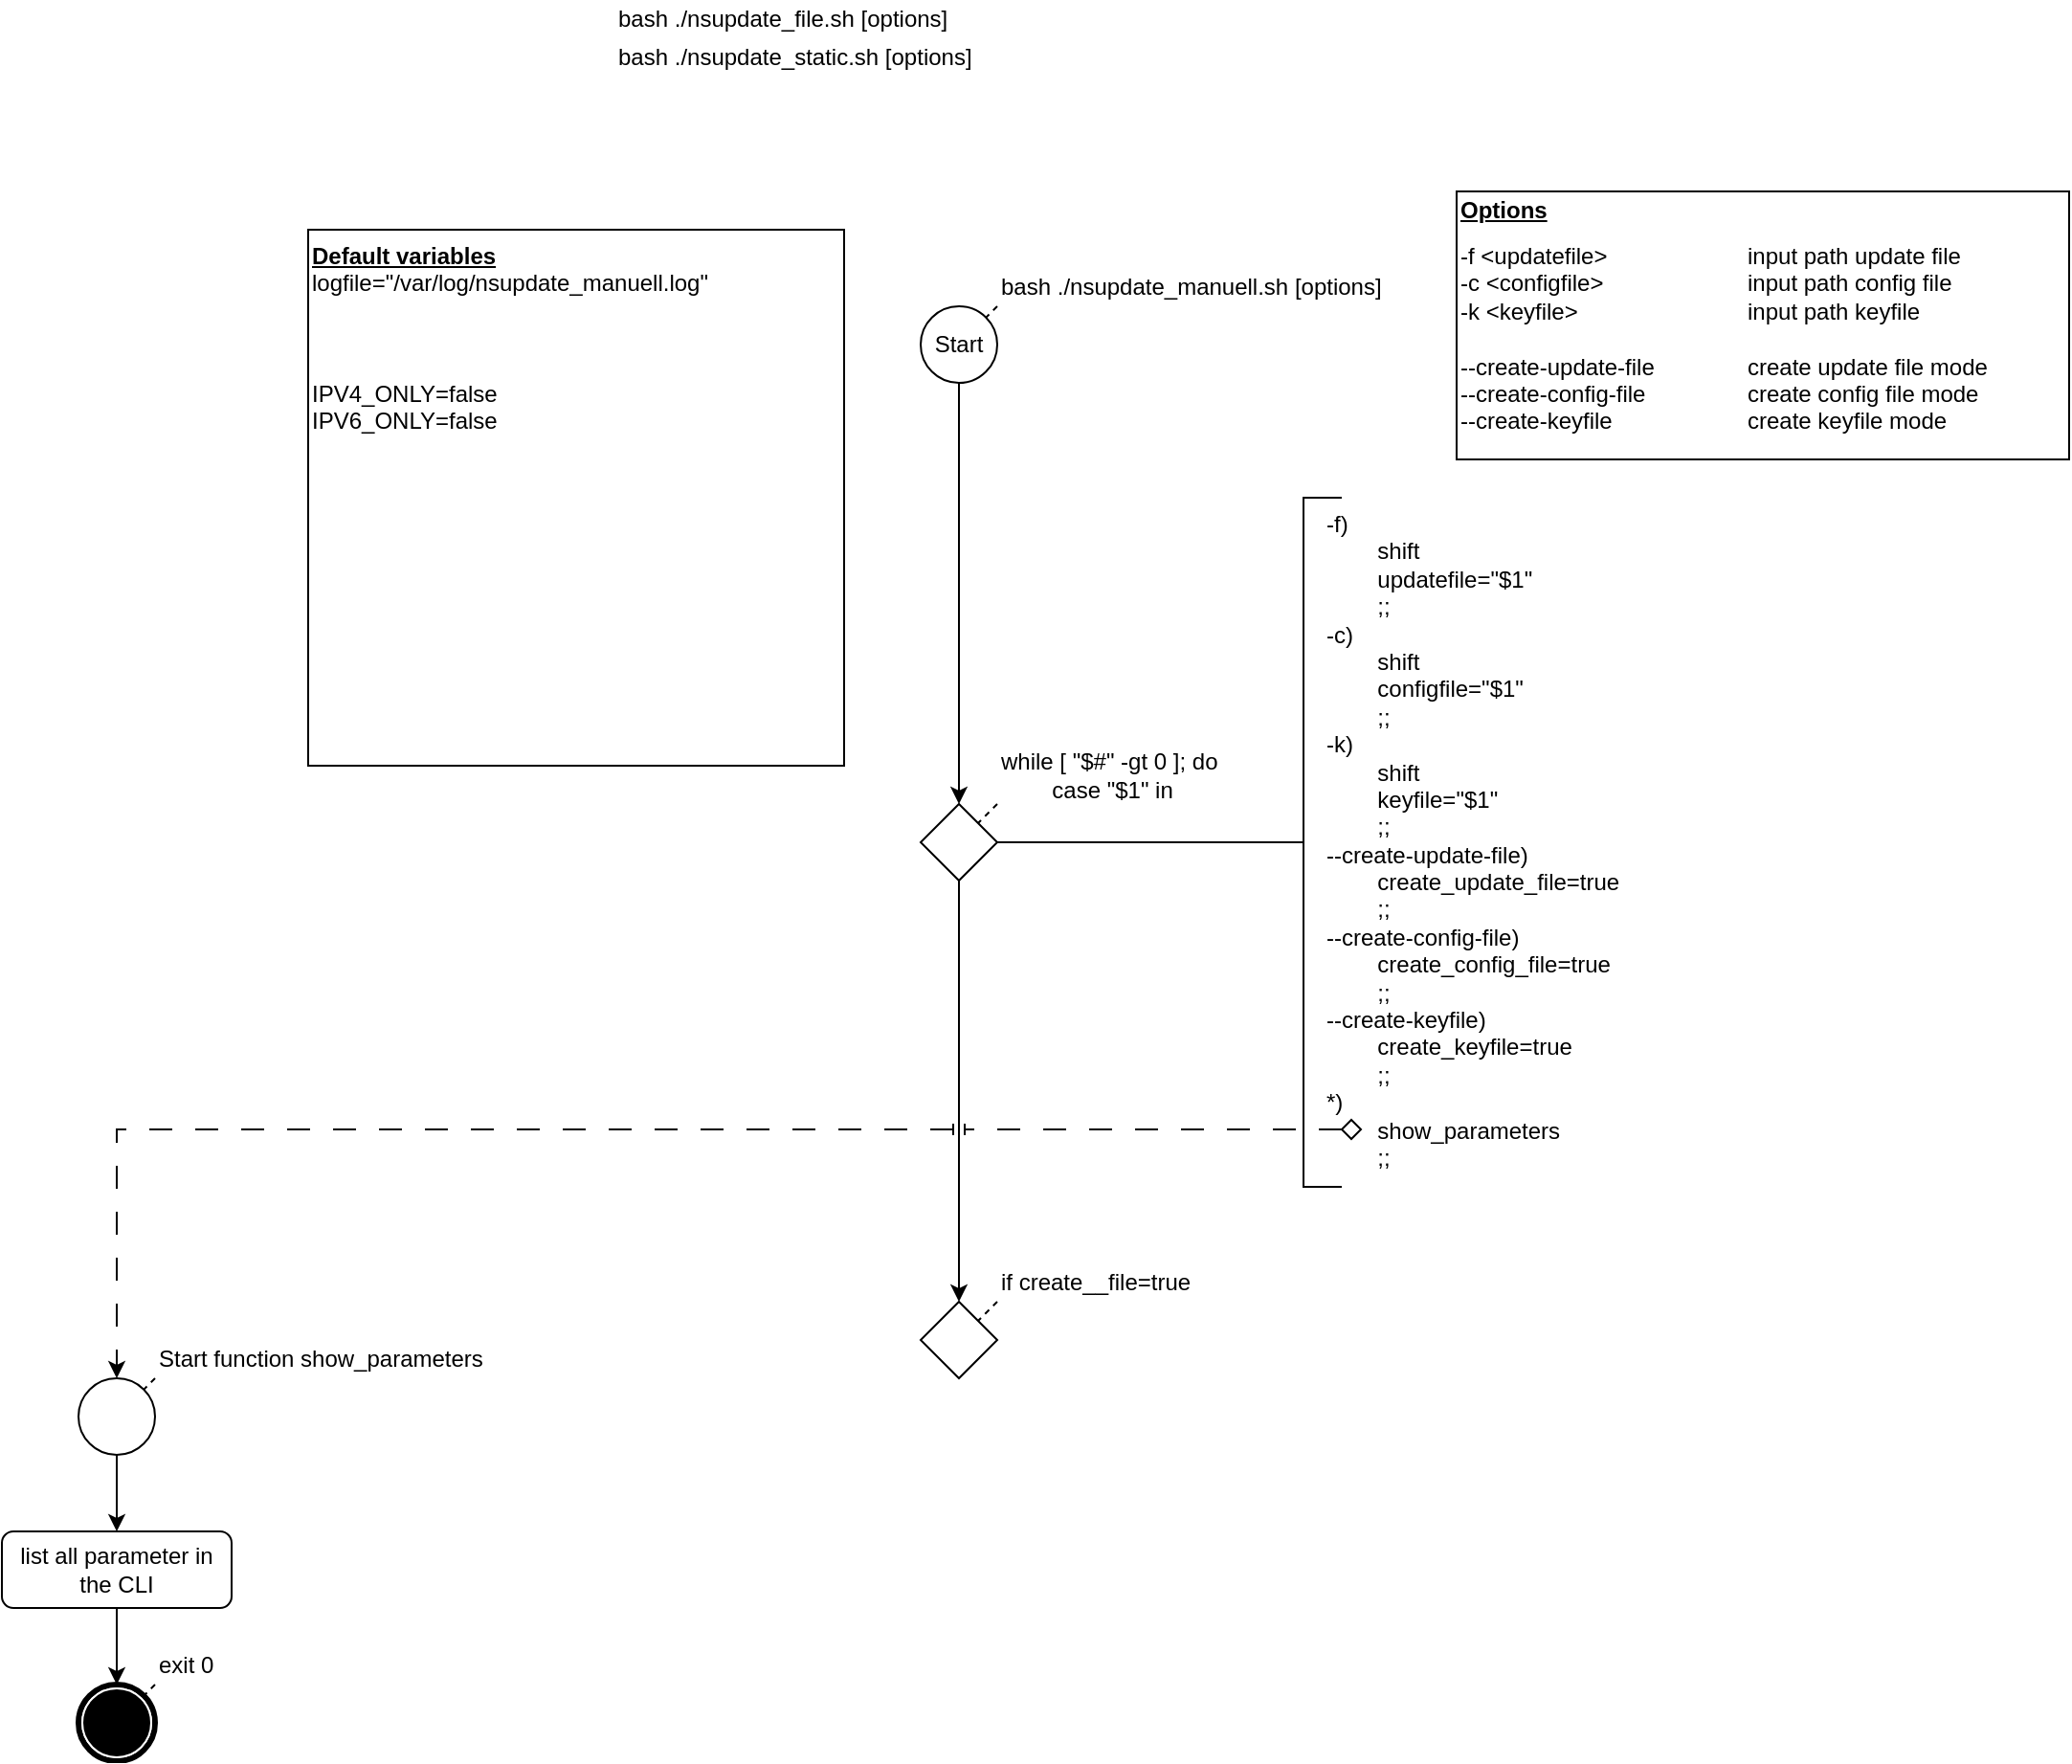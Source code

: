 <mxfile version="26.1.1">
  <diagram name="Page-1" id="XKas7Ry9cQRKl_HlRNVV">
    <mxGraphModel dx="576" dy="344" grid="1" gridSize="10" guides="1" tooltips="1" connect="1" arrows="1" fold="1" page="1" pageScale="1" pageWidth="3300" pageHeight="4681" math="0" shadow="0">
      <root>
        <mxCell id="0" />
        <mxCell id="1" parent="0" />
        <mxCell id="ZZgnZ1Gf2keI0aTrs-Yo-3" style="edgeStyle=orthogonalEdgeStyle;rounded=0;orthogonalLoop=1;jettySize=auto;html=1;exitX=0.5;exitY=1;exitDx=0;exitDy=0;exitPerimeter=0;entryX=0.5;entryY=0;entryDx=0;entryDy=0;" parent="1" source="ZZgnZ1Gf2keI0aTrs-Yo-1" target="ZZgnZ1Gf2keI0aTrs-Yo-19" edge="1">
          <mxGeometry relative="1" as="geometry">
            <mxPoint x="980" y="600" as="targetPoint" />
          </mxGeometry>
        </mxCell>
        <mxCell id="ZZgnZ1Gf2keI0aTrs-Yo-6" value="bash ./nsupdate_manuell.sh [options]" style="text;html=1;align=left;verticalAlign=middle;whiteSpace=wrap;rounded=0;" parent="1" vertex="1">
          <mxGeometry x="1000" y="460" width="210" height="20" as="geometry" />
        </mxCell>
        <mxCell id="ZZgnZ1Gf2keI0aTrs-Yo-7" style="rounded=0;orthogonalLoop=1;jettySize=auto;html=1;exitX=0;exitY=1;exitDx=0;exitDy=0;entryX=0.855;entryY=0.145;entryDx=0;entryDy=0;entryPerimeter=0;endArrow=none;startFill=0;dashed=1;" parent="1" source="ZZgnZ1Gf2keI0aTrs-Yo-6" target="ZZgnZ1Gf2keI0aTrs-Yo-1" edge="1">
          <mxGeometry relative="1" as="geometry" />
        </mxCell>
        <mxCell id="ZZgnZ1Gf2keI0aTrs-Yo-9" value="" style="group" parent="1" vertex="1" connectable="0">
          <mxGeometry x="960" y="480" width="40" height="40" as="geometry" />
        </mxCell>
        <mxCell id="ZZgnZ1Gf2keI0aTrs-Yo-1" value="" style="points=[[0.145,0.145,0],[0.5,0,0],[0.855,0.145,0],[1,0.5,0],[0.855,0.855,0],[0.5,1,0],[0.145,0.855,0],[0,0.5,0]];shape=mxgraph.bpmn.event;html=1;verticalLabelPosition=bottom;labelBackgroundColor=#ffffff;verticalAlign=top;align=center;perimeter=ellipsePerimeter;outlineConnect=0;aspect=fixed;outline=standard;symbol=general;" parent="ZZgnZ1Gf2keI0aTrs-Yo-9" vertex="1">
          <mxGeometry width="40" height="40" as="geometry" />
        </mxCell>
        <mxCell id="ZZgnZ1Gf2keI0aTrs-Yo-8" value="Start" style="text;html=1;align=center;verticalAlign=middle;whiteSpace=wrap;rounded=0;" parent="ZZgnZ1Gf2keI0aTrs-Yo-9" vertex="1">
          <mxGeometry x="5" y="10" width="30" height="20" as="geometry" />
        </mxCell>
        <mxCell id="ZZgnZ1Gf2keI0aTrs-Yo-12" value="&lt;div&gt;&lt;b&gt;&lt;u&gt;Default variables&lt;/u&gt;&lt;/b&gt;&lt;/div&gt;&lt;div&gt;logfile=&quot;/var/log/nsupdate_manuell.log&quot;&lt;/div&gt;&lt;div&gt;&lt;br&gt;&lt;/div&gt;&lt;div&gt;&lt;br&gt;&lt;/div&gt;&lt;div&gt;&lt;br&gt;&lt;/div&gt;&lt;div&gt;IPV4_ONLY=false&lt;/div&gt;&lt;div&gt;IPV6_ONLY=false&lt;/div&gt;&lt;div&gt;&lt;br&gt;&lt;/div&gt;" style="text;html=1;align=left;verticalAlign=top;whiteSpace=wrap;rounded=0;labelPosition=center;verticalLabelPosition=middle;strokeColor=default;" parent="1" vertex="1">
          <mxGeometry x="640" y="440" width="280" height="280" as="geometry" />
        </mxCell>
        <mxCell id="ZZgnZ1Gf2keI0aTrs-Yo-17" value="" style="group;strokeColor=default;" parent="1" vertex="1" connectable="0">
          <mxGeometry x="1240" y="420" width="320" height="140" as="geometry" />
        </mxCell>
        <mxCell id="ZZgnZ1Gf2keI0aTrs-Yo-10" value="&lt;div&gt;&lt;span style=&quot;background-color: transparent; color: light-dark(rgb(0, 0, 0), rgb(255, 255, 255));&quot;&gt;-f &amp;lt;updatefile&amp;gt;&lt;/span&gt;&lt;/div&gt;&lt;div&gt;&lt;span style=&quot;background-color: transparent; color: light-dark(rgb(0, 0, 0), rgb(255, 255, 255));&quot;&gt;-c &amp;lt;configfile&amp;gt;&lt;/span&gt;&lt;/div&gt;&lt;div&gt;-k &amp;lt;keyfile&amp;gt;&lt;/div&gt;&lt;div&gt;&lt;br&gt;&lt;/div&gt;&lt;div&gt;--create-update-file&lt;/div&gt;&lt;div&gt;--create-config-file&lt;/div&gt;&lt;div&gt;--create-keyfile&lt;/div&gt;" style="text;html=1;align=left;verticalAlign=top;whiteSpace=wrap;rounded=0;labelPosition=center;verticalLabelPosition=middle;" parent="ZZgnZ1Gf2keI0aTrs-Yo-17" vertex="1">
          <mxGeometry y="20" width="130" height="120" as="geometry" />
        </mxCell>
        <mxCell id="ZZgnZ1Gf2keI0aTrs-Yo-11" value="&lt;div&gt;input path update file&lt;/div&gt;&lt;div&gt;input path config file&lt;/div&gt;&lt;div&gt;input path keyfile&lt;/div&gt;&lt;div&gt;&lt;br&gt;&lt;/div&gt;&lt;div&gt;create update file mode&lt;/div&gt;&lt;div&gt;create config file mode&lt;/div&gt;&lt;div&gt;create keyfile mode&lt;/div&gt;" style="text;html=1;align=left;verticalAlign=top;whiteSpace=wrap;rounded=0;labelPosition=center;verticalLabelPosition=middle;" parent="ZZgnZ1Gf2keI0aTrs-Yo-17" vertex="1">
          <mxGeometry x="150" y="20" width="170" height="120" as="geometry" />
        </mxCell>
        <mxCell id="ZZgnZ1Gf2keI0aTrs-Yo-13" value="&lt;b&gt;&lt;u&gt;Options&lt;/u&gt;&lt;/b&gt;" style="text;html=1;align=left;verticalAlign=middle;whiteSpace=wrap;rounded=0;labelPosition=center;verticalLabelPosition=middle;" parent="ZZgnZ1Gf2keI0aTrs-Yo-17" vertex="1">
          <mxGeometry width="320" height="20" as="geometry" />
        </mxCell>
        <mxCell id="ZZgnZ1Gf2keI0aTrs-Yo-44" style="edgeStyle=orthogonalEdgeStyle;rounded=0;orthogonalLoop=1;jettySize=auto;html=1;exitX=0.5;exitY=1;exitDx=0;exitDy=0;entryX=0.5;entryY=0;entryDx=0;entryDy=0;" parent="1" source="ZZgnZ1Gf2keI0aTrs-Yo-19" target="ZZgnZ1Gf2keI0aTrs-Yo-41" edge="1">
          <mxGeometry relative="1" as="geometry">
            <mxPoint x="980" y="1050" as="targetPoint" />
          </mxGeometry>
        </mxCell>
        <mxCell id="ZZgnZ1Gf2keI0aTrs-Yo-19" value="" style="rhombus;whiteSpace=wrap;html=1;aspect=fixed;" parent="1" vertex="1">
          <mxGeometry x="960" y="740" width="40" height="40" as="geometry" />
        </mxCell>
        <mxCell id="ZZgnZ1Gf2keI0aTrs-Yo-20" value="&lt;div&gt;while [ &quot;$#&quot; -gt 0 ]; do&lt;/div&gt;&lt;div&gt;&amp;nbsp; &amp;nbsp; &amp;nbsp; &amp;nbsp; case &quot;$1&quot; in&lt;/div&gt;" style="text;html=1;align=left;verticalAlign=middle;whiteSpace=wrap;rounded=0;" parent="1" vertex="1">
          <mxGeometry x="1000" y="710" width="130" height="30" as="geometry" />
        </mxCell>
        <mxCell id="ZZgnZ1Gf2keI0aTrs-Yo-21" style="rounded=0;orthogonalLoop=1;jettySize=auto;html=1;exitX=0;exitY=1;exitDx=0;exitDy=0;entryX=1;entryY=0;entryDx=0;entryDy=0;endArrow=none;startFill=0;dashed=1;" parent="1" source="ZZgnZ1Gf2keI0aTrs-Yo-20" target="ZZgnZ1Gf2keI0aTrs-Yo-19" edge="1">
          <mxGeometry relative="1" as="geometry">
            <mxPoint x="994" y="576" as="targetPoint" />
          </mxGeometry>
        </mxCell>
        <mxCell id="ZZgnZ1Gf2keI0aTrs-Yo-28" value="" style="strokeWidth=1;html=1;shape=mxgraph.flowchart.annotation_2;align=left;labelPosition=right;pointerEvents=1;" parent="1" vertex="1">
          <mxGeometry x="1140" y="580" width="40" height="360" as="geometry" />
        </mxCell>
        <mxCell id="ZZgnZ1Gf2keI0aTrs-Yo-29" style="edgeStyle=orthogonalEdgeStyle;rounded=0;orthogonalLoop=1;jettySize=auto;html=1;exitX=1;exitY=0.5;exitDx=0;exitDy=0;entryX=0;entryY=0.5;entryDx=0;entryDy=0;entryPerimeter=0;endArrow=none;startFill=0;" parent="1" source="ZZgnZ1Gf2keI0aTrs-Yo-19" target="ZZgnZ1Gf2keI0aTrs-Yo-28" edge="1">
          <mxGeometry relative="1" as="geometry" />
        </mxCell>
        <mxCell id="ZZgnZ1Gf2keI0aTrs-Yo-31" value="-f)&lt;div&gt;&lt;span style=&quot;white-space: pre;&quot;&gt;&#x9;&lt;/span&gt;shift&lt;/div&gt;&lt;div&gt;&lt;span style=&quot;white-space: pre;&quot;&gt;&#x9;&lt;/span&gt;updatefile=&quot;$1&quot;&lt;br&gt;&lt;/div&gt;&lt;div&gt;&lt;span style=&quot;white-space: pre;&quot;&gt;&#x9;&lt;/span&gt;;;&lt;br&gt;&lt;/div&gt;&lt;div&gt;-c)&lt;/div&gt;&lt;div&gt;&lt;span style=&quot;white-space: pre;&quot;&gt;&#x9;&lt;/span&gt;&lt;span style=&quot;background-color: transparent; color: light-dark(rgb(0, 0, 0), rgb(255, 255, 255));&quot;&gt;shift&lt;/span&gt;&lt;/div&gt;&lt;div&gt;&lt;span style=&quot;background-color: transparent; color: light-dark(rgb(0, 0, 0), rgb(255, 255, 255)); white-space: pre;&quot;&gt;&#x9;&lt;/span&gt;configfile=&lt;span style=&quot;background-color: transparent; color: light-dark(rgb(0, 0, 0), rgb(255, 255, 255));&quot;&gt;&quot;&lt;/span&gt;$1&lt;span style=&quot;background-color: transparent; color: light-dark(rgb(0, 0, 0), rgb(255, 255, 255));&quot;&gt;&quot;&lt;/span&gt;&lt;br&gt;&lt;/div&gt;&lt;div&gt;&lt;div&gt;&lt;span style=&quot;white-space: pre;&quot;&gt;&#x9;&lt;/span&gt;;;&lt;br&gt;&lt;/div&gt;&lt;div&gt;-k)&lt;/div&gt;&lt;div&gt;&lt;span style=&quot;white-space: pre;&quot;&gt;&#x9;&lt;/span&gt;&lt;span style=&quot;background-color: transparent; color: light-dark(rgb(0, 0, 0), rgb(255, 255, 255));&quot;&gt;shift&lt;/span&gt;&lt;/div&gt;&lt;div&gt;&lt;span style=&quot;background-color: transparent; color: light-dark(rgb(0, 0, 0), rgb(255, 255, 255)); white-space: pre;&quot;&gt;&#x9;&lt;/span&gt;keyfile=&lt;span style=&quot;background-color: transparent; color: light-dark(rgb(0, 0, 0), rgb(255, 255, 255));&quot;&gt;&quot;&lt;/span&gt;$1&lt;span style=&quot;background-color: transparent; color: light-dark(rgb(0, 0, 0), rgb(255, 255, 255));&quot;&gt;&quot;&lt;/span&gt;&lt;/div&gt;&lt;/div&gt;&lt;div&gt;&lt;span style=&quot;background-color: transparent; color: light-dark(rgb(0, 0, 0), rgb(255, 255, 255));&quot;&gt;&lt;span style=&quot;white-space: pre;&quot;&gt;&#x9;&lt;/span&gt;;;&lt;/span&gt;&lt;/div&gt;&lt;div&gt;&lt;div&gt;&lt;div&gt;&lt;span style=&quot;background-color: transparent; color: light-dark(rgb(0, 0, 0), rgb(255, 255, 255));&quot;&gt;--create-update-file&lt;/span&gt;)&lt;/div&gt;&lt;div&gt;&lt;span style=&quot;background-color: transparent; color: light-dark(rgb(0, 0, 0), rgb(255, 255, 255)); white-space: pre;&quot;&gt;&#x9;&lt;/span&gt;create_update_file=&lt;span style=&quot;background-color: transparent; color: light-dark(rgb(0, 0, 0), rgb(255, 255, 255));&quot;&gt;true&lt;/span&gt;&lt;/div&gt;&lt;/div&gt;&lt;div&gt;&lt;span style=&quot;background-color: transparent; color: light-dark(rgb(0, 0, 0), rgb(255, 255, 255));&quot;&gt;&lt;span style=&quot;white-space: pre;&quot;&gt;&#x9;&lt;/span&gt;;;&lt;/span&gt;&lt;/div&gt;&lt;/div&gt;&lt;div&gt;&lt;div&gt;&lt;div&gt;&lt;span style=&quot;background-color: transparent; color: light-dark(rgb(0, 0, 0), rgb(255, 255, 255));&quot;&gt;--create-config-file&lt;/span&gt;)&lt;/div&gt;&lt;div&gt;&lt;span style=&quot;background-color: transparent; color: light-dark(rgb(0, 0, 0), rgb(255, 255, 255)); white-space: pre;&quot;&gt;&#x9;&lt;/span&gt;&lt;span style=&quot;background-color: transparent; color: light-dark(rgb(0, 0, 0), rgb(255, 255, 255));&quot;&gt;create_config_file&lt;/span&gt;&lt;span style=&quot;background-color: transparent; color: light-dark(rgb(0, 0, 0), rgb(255, 255, 255));&quot;&gt;=&lt;/span&gt;&lt;span style=&quot;background-color: transparent; color: light-dark(rgb(0, 0, 0), rgb(255, 255, 255));&quot;&gt;true&lt;/span&gt;&lt;/div&gt;&lt;/div&gt;&lt;div&gt;&lt;span style=&quot;background-color: transparent; color: light-dark(rgb(0, 0, 0), rgb(255, 255, 255));&quot;&gt;&lt;span style=&quot;white-space: pre;&quot;&gt;&#x9;&lt;/span&gt;;;&lt;/span&gt;&lt;/div&gt;&lt;/div&gt;&lt;div&gt;&lt;div&gt;&lt;div&gt;&lt;span style=&quot;background-color: transparent; color: light-dark(rgb(0, 0, 0), rgb(255, 255, 255));&quot;&gt;--create-keyfile&lt;/span&gt;&lt;span style=&quot;background-color: transparent; color: light-dark(rgb(0, 0, 0), rgb(255, 255, 255));&quot;&gt;)&lt;/span&gt;&lt;/div&gt;&lt;div&gt;&lt;span style=&quot;background-color: transparent; color: light-dark(rgb(0, 0, 0), rgb(255, 255, 255)); white-space: pre;&quot;&gt;&#x9;&lt;/span&gt;&lt;span style=&quot;background-color: transparent; color: light-dark(rgb(0, 0, 0), rgb(255, 255, 255));&quot;&gt;create_keyfile&lt;/span&gt;&lt;span style=&quot;background-color: transparent; color: light-dark(rgb(0, 0, 0), rgb(255, 255, 255));&quot;&gt;=&lt;/span&gt;&lt;span style=&quot;background-color: transparent; color: light-dark(rgb(0, 0, 0), rgb(255, 255, 255));&quot;&gt;true&lt;/span&gt;&lt;/div&gt;&lt;/div&gt;&lt;div&gt;&lt;span style=&quot;background-color: transparent; color: light-dark(rgb(0, 0, 0), rgb(255, 255, 255));&quot;&gt;&lt;span style=&quot;white-space: pre;&quot;&gt;&#x9;&lt;/span&gt;;;&lt;br&gt;&lt;/span&gt;&lt;div&gt;&lt;div&gt;&lt;span style=&quot;background-color: transparent; color: light-dark(rgb(0, 0, 0), rgb(255, 255, 255));&quot;&gt;*)&lt;/span&gt;&lt;/div&gt;&lt;div&gt;&lt;span style=&quot;white-space: pre;&quot;&gt;&#x9;&lt;/span&gt;show_parameters&lt;/div&gt;&lt;/div&gt;&lt;div&gt;&lt;span style=&quot;background-color: transparent; color: light-dark(rgb(0, 0, 0), rgb(255, 255, 255));&quot;&gt;&lt;span style=&quot;white-space: pre;&quot;&gt;&#x9;&lt;/span&gt;;;&lt;/span&gt;&lt;/div&gt;&lt;/div&gt;&lt;/div&gt;" style="text;html=1;align=left;verticalAlign=top;whiteSpace=wrap;rounded=0;" parent="1" vertex="1">
          <mxGeometry x="1170" y="580" width="230" height="360" as="geometry" />
        </mxCell>
        <mxCell id="ZZgnZ1Gf2keI0aTrs-Yo-41" value="" style="rhombus;whiteSpace=wrap;html=1;aspect=fixed;" parent="1" vertex="1">
          <mxGeometry x="960" y="1000" width="40" height="40" as="geometry" />
        </mxCell>
        <mxCell id="ZZgnZ1Gf2keI0aTrs-Yo-42" value="if create__file=true" style="text;html=1;align=left;verticalAlign=middle;whiteSpace=wrap;rounded=0;" parent="1" vertex="1">
          <mxGeometry x="1000" y="980" width="160" height="20" as="geometry" />
        </mxCell>
        <mxCell id="ZZgnZ1Gf2keI0aTrs-Yo-43" style="rounded=0;orthogonalLoop=1;jettySize=auto;html=1;exitX=0;exitY=1;exitDx=0;exitDy=0;entryX=1;entryY=0;entryDx=0;entryDy=0;endArrow=none;startFill=0;dashed=1;" parent="1" source="ZZgnZ1Gf2keI0aTrs-Yo-42" target="ZZgnZ1Gf2keI0aTrs-Yo-41" edge="1">
          <mxGeometry relative="1" as="geometry">
            <mxPoint x="994" y="856" as="targetPoint" />
          </mxGeometry>
        </mxCell>
        <mxCell id="ZZgnZ1Gf2keI0aTrs-Yo-45" style="edgeStyle=orthogonalEdgeStyle;rounded=0;orthogonalLoop=1;jettySize=auto;html=1;exitX=0;exitY=0.5;exitDx=0;exitDy=0;dashed=1;dashPattern=12 12;entryX=0.5;entryY=0;entryDx=0;entryDy=0;entryPerimeter=0;jumpStyle=line;" parent="1" source="ZZgnZ1Gf2keI0aTrs-Yo-56" target="ZZgnZ1Gf2keI0aTrs-Yo-46" edge="1">
          <mxGeometry relative="1" as="geometry">
            <mxPoint x="990" y="810" as="sourcePoint" />
            <mxPoint x="560" y="1000" as="targetPoint" />
          </mxGeometry>
        </mxCell>
        <mxCell id="ZZgnZ1Gf2keI0aTrs-Yo-50" style="edgeStyle=orthogonalEdgeStyle;rounded=0;orthogonalLoop=1;jettySize=auto;html=1;exitX=0.5;exitY=1;exitDx=0;exitDy=0;exitPerimeter=0;entryX=0.5;entryY=0;entryDx=0;entryDy=0;" parent="1" source="ZZgnZ1Gf2keI0aTrs-Yo-46" target="ZZgnZ1Gf2keI0aTrs-Yo-49" edge="1">
          <mxGeometry relative="1" as="geometry" />
        </mxCell>
        <mxCell id="ZZgnZ1Gf2keI0aTrs-Yo-46" value="" style="points=[[0.145,0.145,0],[0.5,0,0],[0.855,0.145,0],[1,0.5,0],[0.855,0.855,0],[0.5,1,0],[0.145,0.855,0],[0,0.5,0]];shape=mxgraph.bpmn.event;html=1;verticalLabelPosition=bottom;labelBackgroundColor=#ffffff;verticalAlign=top;align=center;perimeter=ellipsePerimeter;outlineConnect=0;aspect=fixed;outline=standard;symbol=general;" parent="1" vertex="1">
          <mxGeometry x="520" y="1040" width="40" height="40" as="geometry" />
        </mxCell>
        <mxCell id="ZZgnZ1Gf2keI0aTrs-Yo-47" style="rounded=0;orthogonalLoop=1;jettySize=auto;html=1;exitX=0;exitY=1;exitDx=0;exitDy=0;entryX=0.855;entryY=0.145;entryDx=0;entryDy=0;endArrow=none;startFill=0;dashed=1;entryPerimeter=0;" parent="1" source="ZZgnZ1Gf2keI0aTrs-Yo-48" target="ZZgnZ1Gf2keI0aTrs-Yo-46" edge="1">
          <mxGeometry relative="1" as="geometry">
            <mxPoint x="560" y="1040" as="targetPoint" />
          </mxGeometry>
        </mxCell>
        <mxCell id="ZZgnZ1Gf2keI0aTrs-Yo-48" value="Start function show_parameters" style="text;html=1;align=left;verticalAlign=middle;whiteSpace=wrap;rounded=0;" parent="1" vertex="1">
          <mxGeometry x="560" y="1020" width="180" height="20" as="geometry" />
        </mxCell>
        <mxCell id="ZZgnZ1Gf2keI0aTrs-Yo-49" value="list all parameter in the CLI" style="rounded=1;whiteSpace=wrap;html=1;" parent="1" vertex="1">
          <mxGeometry x="480" y="1120" width="120" height="40" as="geometry" />
        </mxCell>
        <mxCell id="ZZgnZ1Gf2keI0aTrs-Yo-51" style="rounded=0;orthogonalLoop=1;jettySize=auto;html=1;exitX=0;exitY=1;exitDx=0;exitDy=0;entryX=0.855;entryY=0.145;entryDx=0;entryDy=0;endArrow=none;startFill=0;dashed=1;entryPerimeter=0;" parent="1" source="ZZgnZ1Gf2keI0aTrs-Yo-52" target="ZZgnZ1Gf2keI0aTrs-Yo-54" edge="1">
          <mxGeometry relative="1" as="geometry">
            <mxPoint x="554.2" y="1205.8" as="targetPoint" />
          </mxGeometry>
        </mxCell>
        <mxCell id="ZZgnZ1Gf2keI0aTrs-Yo-52" value="exit 0" style="text;html=1;align=left;verticalAlign=middle;whiteSpace=wrap;rounded=0;" parent="1" vertex="1">
          <mxGeometry x="560" y="1180" width="160" height="20" as="geometry" />
        </mxCell>
        <mxCell id="ZZgnZ1Gf2keI0aTrs-Yo-54" value="" style="points=[[0.145,0.145,0],[0.5,0,0],[0.855,0.145,0],[1,0.5,0],[0.855,0.855,0],[0.5,1,0],[0.145,0.855,0],[0,0.5,0]];shape=mxgraph.bpmn.event;html=1;verticalLabelPosition=bottom;labelBackgroundColor=#ffffff;verticalAlign=top;align=center;perimeter=ellipsePerimeter;outlineConnect=0;aspect=fixed;outline=end;symbol=terminate;" parent="1" vertex="1">
          <mxGeometry x="520" y="1200" width="40" height="40" as="geometry" />
        </mxCell>
        <mxCell id="ZZgnZ1Gf2keI0aTrs-Yo-55" style="edgeStyle=orthogonalEdgeStyle;rounded=0;orthogonalLoop=1;jettySize=auto;html=1;exitX=0.5;exitY=1;exitDx=0;exitDy=0;entryX=0.5;entryY=0;entryDx=0;entryDy=0;entryPerimeter=0;" parent="1" source="ZZgnZ1Gf2keI0aTrs-Yo-49" target="ZZgnZ1Gf2keI0aTrs-Yo-54" edge="1">
          <mxGeometry relative="1" as="geometry" />
        </mxCell>
        <mxCell id="ZZgnZ1Gf2keI0aTrs-Yo-56" value="" style="rhombus;whiteSpace=wrap;html=1;aspect=fixed;" parent="1" vertex="1">
          <mxGeometry x="1180" y="905" width="10" height="10" as="geometry" />
        </mxCell>
        <mxCell id="m9oYQYixWOlGKPBMw8FA-1" value="bash ./nsupdate_static.sh [options]" style="text;html=1;align=left;verticalAlign=middle;whiteSpace=wrap;rounded=0;" parent="1" vertex="1">
          <mxGeometry x="800" y="340" width="210" height="20" as="geometry" />
        </mxCell>
        <mxCell id="m9oYQYixWOlGKPBMw8FA-2" value="bash ./nsupdate_file.sh [options]" style="text;html=1;align=left;verticalAlign=middle;whiteSpace=wrap;rounded=0;" parent="1" vertex="1">
          <mxGeometry x="800" y="320" width="210" height="20" as="geometry" />
        </mxCell>
      </root>
    </mxGraphModel>
  </diagram>
</mxfile>
